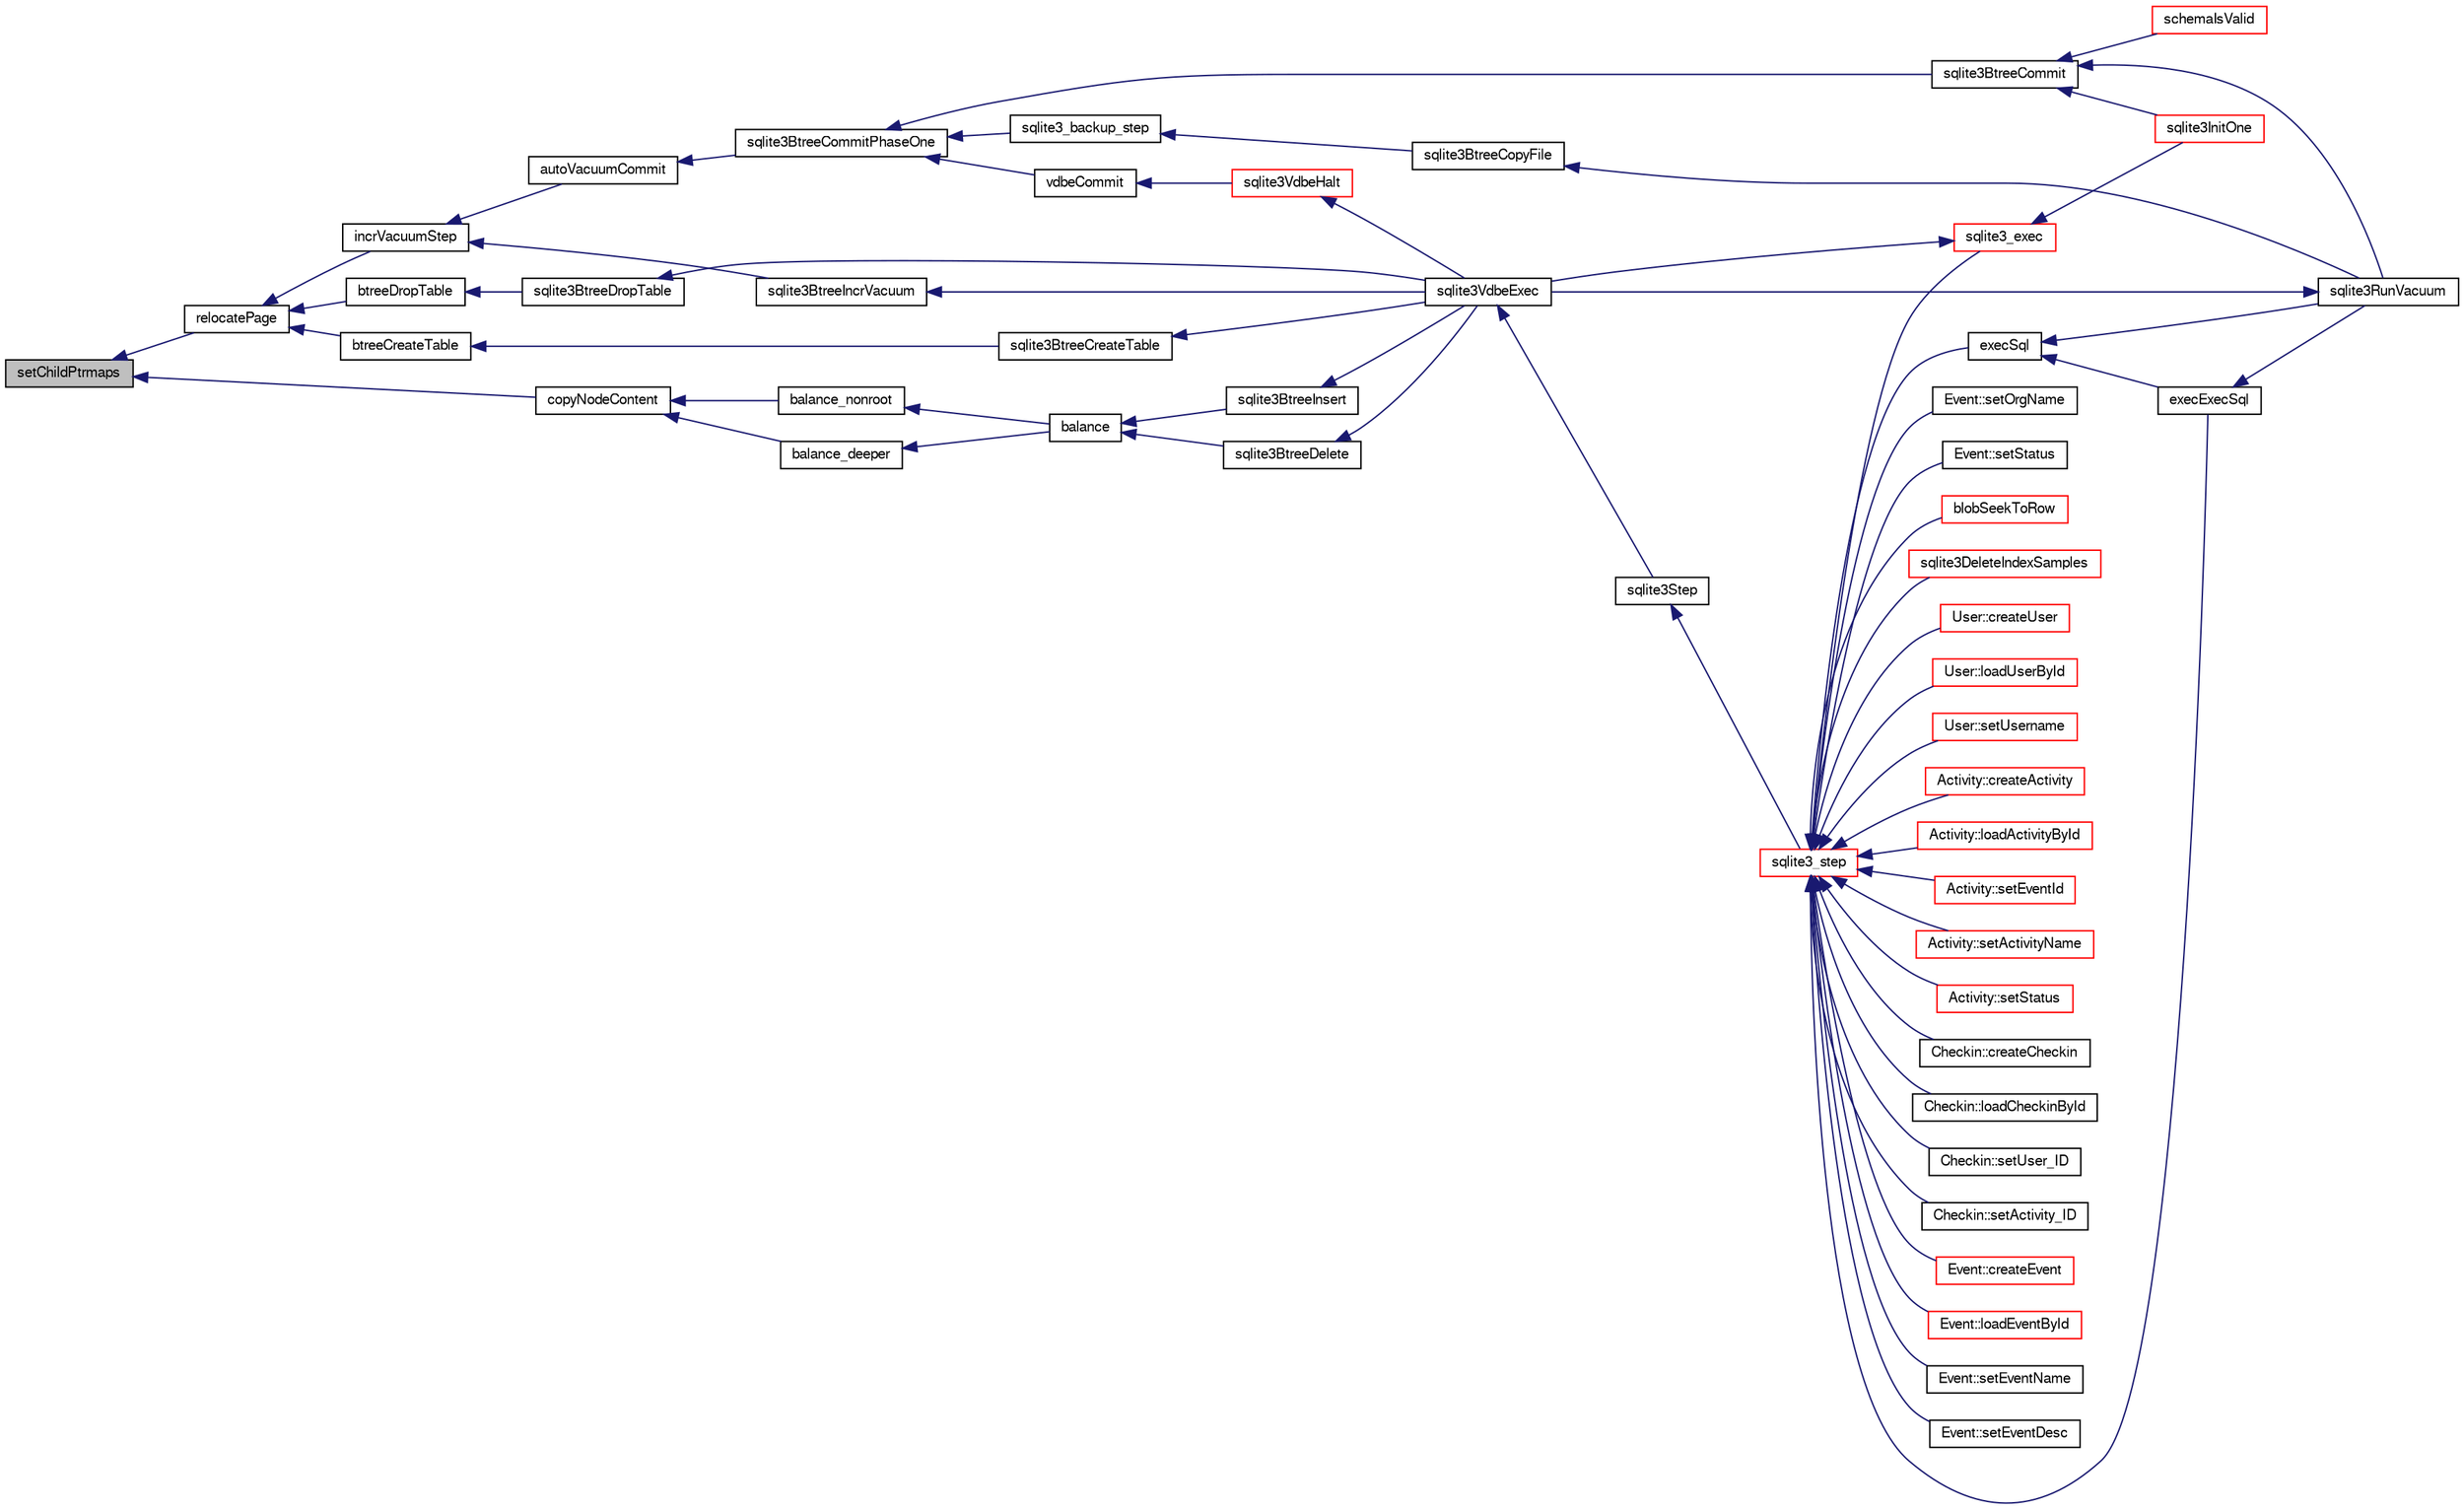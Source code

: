 digraph "setChildPtrmaps"
{
  edge [fontname="FreeSans",fontsize="10",labelfontname="FreeSans",labelfontsize="10"];
  node [fontname="FreeSans",fontsize="10",shape=record];
  rankdir="LR";
  Node290300 [label="setChildPtrmaps",height=0.2,width=0.4,color="black", fillcolor="grey75", style="filled", fontcolor="black"];
  Node290300 -> Node290301 [dir="back",color="midnightblue",fontsize="10",style="solid",fontname="FreeSans"];
  Node290301 [label="relocatePage",height=0.2,width=0.4,color="black", fillcolor="white", style="filled",URL="$sqlite3_8c.html#af8fb5934ff87b02845c89350c57fd2bc"];
  Node290301 -> Node290302 [dir="back",color="midnightblue",fontsize="10",style="solid",fontname="FreeSans"];
  Node290302 [label="incrVacuumStep",height=0.2,width=0.4,color="black", fillcolor="white", style="filled",URL="$sqlite3_8c.html#a68a85130a567f1700dc0907ec9227892"];
  Node290302 -> Node290303 [dir="back",color="midnightblue",fontsize="10",style="solid",fontname="FreeSans"];
  Node290303 [label="sqlite3BtreeIncrVacuum",height=0.2,width=0.4,color="black", fillcolor="white", style="filled",URL="$sqlite3_8c.html#a0b4c98acfd785fc6d5dc5c3237030318"];
  Node290303 -> Node290304 [dir="back",color="midnightblue",fontsize="10",style="solid",fontname="FreeSans"];
  Node290304 [label="sqlite3VdbeExec",height=0.2,width=0.4,color="black", fillcolor="white", style="filled",URL="$sqlite3_8c.html#a8ce40a614bdc56719c4d642b1e4dfb21"];
  Node290304 -> Node290305 [dir="back",color="midnightblue",fontsize="10",style="solid",fontname="FreeSans"];
  Node290305 [label="sqlite3Step",height=0.2,width=0.4,color="black", fillcolor="white", style="filled",URL="$sqlite3_8c.html#a3f2872e873e2758a4beedad1d5113554"];
  Node290305 -> Node290306 [dir="back",color="midnightblue",fontsize="10",style="solid",fontname="FreeSans"];
  Node290306 [label="sqlite3_step",height=0.2,width=0.4,color="red", fillcolor="white", style="filled",URL="$sqlite3_8h.html#ac1e491ce36b7471eb28387f7d3c74334"];
  Node290306 -> Node290307 [dir="back",color="midnightblue",fontsize="10",style="solid",fontname="FreeSans"];
  Node290307 [label="Activity::createActivity",height=0.2,width=0.4,color="red", fillcolor="white", style="filled",URL="$classActivity.html#a813cc5e52c14ab49b39014c134e3425b"];
  Node290306 -> Node290310 [dir="back",color="midnightblue",fontsize="10",style="solid",fontname="FreeSans"];
  Node290310 [label="Activity::loadActivityById",height=0.2,width=0.4,color="red", fillcolor="white", style="filled",URL="$classActivity.html#abe4ffb4f08a47212ebf9013259d9e7fd"];
  Node290306 -> Node290312 [dir="back",color="midnightblue",fontsize="10",style="solid",fontname="FreeSans"];
  Node290312 [label="Activity::setEventId",height=0.2,width=0.4,color="red", fillcolor="white", style="filled",URL="$classActivity.html#adb1d0fd0d08f473e068f0a4086bfa9ca"];
  Node290306 -> Node290313 [dir="back",color="midnightblue",fontsize="10",style="solid",fontname="FreeSans"];
  Node290313 [label="Activity::setActivityName",height=0.2,width=0.4,color="red", fillcolor="white", style="filled",URL="$classActivity.html#a62dc3737b33915a36086f9dd26d16a81"];
  Node290306 -> Node290314 [dir="back",color="midnightblue",fontsize="10",style="solid",fontname="FreeSans"];
  Node290314 [label="Activity::setStatus",height=0.2,width=0.4,color="red", fillcolor="white", style="filled",URL="$classActivity.html#af618135a7738f4d2a7ee147a8ef912ea"];
  Node290306 -> Node290315 [dir="back",color="midnightblue",fontsize="10",style="solid",fontname="FreeSans"];
  Node290315 [label="Checkin::createCheckin",height=0.2,width=0.4,color="black", fillcolor="white", style="filled",URL="$classCheckin.html#a4e40acdf7fff0e607f6de4f24f3a163c"];
  Node290306 -> Node290316 [dir="back",color="midnightblue",fontsize="10",style="solid",fontname="FreeSans"];
  Node290316 [label="Checkin::loadCheckinById",height=0.2,width=0.4,color="black", fillcolor="white", style="filled",URL="$classCheckin.html#a3461f70ea6c68475225f2a07f78a21e0"];
  Node290306 -> Node290317 [dir="back",color="midnightblue",fontsize="10",style="solid",fontname="FreeSans"];
  Node290317 [label="Checkin::setUser_ID",height=0.2,width=0.4,color="black", fillcolor="white", style="filled",URL="$classCheckin.html#a76ab640f4f912876dbebf183db5359c6"];
  Node290306 -> Node290318 [dir="back",color="midnightblue",fontsize="10",style="solid",fontname="FreeSans"];
  Node290318 [label="Checkin::setActivity_ID",height=0.2,width=0.4,color="black", fillcolor="white", style="filled",URL="$classCheckin.html#ab2ff3ec2604ec73a42af25874a00b232"];
  Node290306 -> Node290319 [dir="back",color="midnightblue",fontsize="10",style="solid",fontname="FreeSans"];
  Node290319 [label="Event::createEvent",height=0.2,width=0.4,color="red", fillcolor="white", style="filled",URL="$classEvent.html#a77adb9f4a46ffb32c2d931f0691f5903"];
  Node290306 -> Node290320 [dir="back",color="midnightblue",fontsize="10",style="solid",fontname="FreeSans"];
  Node290320 [label="Event::loadEventById",height=0.2,width=0.4,color="red", fillcolor="white", style="filled",URL="$classEvent.html#afa66cea33f722dbeecb69cc98fdea055"];
  Node290306 -> Node290321 [dir="back",color="midnightblue",fontsize="10",style="solid",fontname="FreeSans"];
  Node290321 [label="Event::setEventName",height=0.2,width=0.4,color="black", fillcolor="white", style="filled",URL="$classEvent.html#a10596b6ca077df05184e30d62b08729d"];
  Node290306 -> Node290322 [dir="back",color="midnightblue",fontsize="10",style="solid",fontname="FreeSans"];
  Node290322 [label="Event::setEventDesc",height=0.2,width=0.4,color="black", fillcolor="white", style="filled",URL="$classEvent.html#ae36b8377dcae792f1c5c4726024c981b"];
  Node290306 -> Node290323 [dir="back",color="midnightblue",fontsize="10",style="solid",fontname="FreeSans"];
  Node290323 [label="Event::setOrgName",height=0.2,width=0.4,color="black", fillcolor="white", style="filled",URL="$classEvent.html#a19aac0f776bd764563a54977656cf680"];
  Node290306 -> Node290324 [dir="back",color="midnightblue",fontsize="10",style="solid",fontname="FreeSans"];
  Node290324 [label="Event::setStatus",height=0.2,width=0.4,color="black", fillcolor="white", style="filled",URL="$classEvent.html#ab0a6b9285af0f4172eb841e2b80f8972"];
  Node290306 -> Node290325 [dir="back",color="midnightblue",fontsize="10",style="solid",fontname="FreeSans"];
  Node290325 [label="blobSeekToRow",height=0.2,width=0.4,color="red", fillcolor="white", style="filled",URL="$sqlite3_8c.html#afff57e13332b98c8a44a7cebe38962ab"];
  Node290306 -> Node290328 [dir="back",color="midnightblue",fontsize="10",style="solid",fontname="FreeSans"];
  Node290328 [label="sqlite3DeleteIndexSamples",height=0.2,width=0.4,color="red", fillcolor="white", style="filled",URL="$sqlite3_8c.html#aaeda0302fbf61397ec009f65bed047ef"];
  Node290306 -> Node290497 [dir="back",color="midnightblue",fontsize="10",style="solid",fontname="FreeSans"];
  Node290497 [label="sqlite3_exec",height=0.2,width=0.4,color="red", fillcolor="white", style="filled",URL="$sqlite3_8h.html#a97487ec8150e0bcc8fa392ab8f0e24db"];
  Node290497 -> Node290304 [dir="back",color="midnightblue",fontsize="10",style="solid",fontname="FreeSans"];
  Node290497 -> Node290330 [dir="back",color="midnightblue",fontsize="10",style="solid",fontname="FreeSans"];
  Node290330 [label="sqlite3InitOne",height=0.2,width=0.4,color="red", fillcolor="white", style="filled",URL="$sqlite3_8c.html#ac4318b25df65269906b0379251fe9b85"];
  Node290306 -> Node290488 [dir="back",color="midnightblue",fontsize="10",style="solid",fontname="FreeSans"];
  Node290488 [label="execSql",height=0.2,width=0.4,color="black", fillcolor="white", style="filled",URL="$sqlite3_8c.html#a7d16651b98a110662f4c265eff0246cb"];
  Node290488 -> Node290489 [dir="back",color="midnightblue",fontsize="10",style="solid",fontname="FreeSans"];
  Node290489 [label="execExecSql",height=0.2,width=0.4,color="black", fillcolor="white", style="filled",URL="$sqlite3_8c.html#ac1be09a6c047f21133d16378d301e0d4"];
  Node290489 -> Node290490 [dir="back",color="midnightblue",fontsize="10",style="solid",fontname="FreeSans"];
  Node290490 [label="sqlite3RunVacuum",height=0.2,width=0.4,color="black", fillcolor="white", style="filled",URL="$sqlite3_8c.html#a5e83ddc7b3e7e8e79ad5d1fc92de1d2f"];
  Node290490 -> Node290304 [dir="back",color="midnightblue",fontsize="10",style="solid",fontname="FreeSans"];
  Node290488 -> Node290490 [dir="back",color="midnightblue",fontsize="10",style="solid",fontname="FreeSans"];
  Node290306 -> Node290489 [dir="back",color="midnightblue",fontsize="10",style="solid",fontname="FreeSans"];
  Node290306 -> Node290491 [dir="back",color="midnightblue",fontsize="10",style="solid",fontname="FreeSans"];
  Node290491 [label="User::createUser",height=0.2,width=0.4,color="red", fillcolor="white", style="filled",URL="$classUser.html#a22ed673939e8cc0a136130b809bba513"];
  Node290306 -> Node290492 [dir="back",color="midnightblue",fontsize="10",style="solid",fontname="FreeSans"];
  Node290492 [label="User::loadUserById",height=0.2,width=0.4,color="red", fillcolor="white", style="filled",URL="$classUser.html#a863377665b7fb83c5547dcf9727f5092"];
  Node290306 -> Node290493 [dir="back",color="midnightblue",fontsize="10",style="solid",fontname="FreeSans"];
  Node290493 [label="User::setUsername",height=0.2,width=0.4,color="red", fillcolor="white", style="filled",URL="$classUser.html#aa0497022a136cb78de785b0a39ae60b1"];
  Node290302 -> Node290565 [dir="back",color="midnightblue",fontsize="10",style="solid",fontname="FreeSans"];
  Node290565 [label="autoVacuumCommit",height=0.2,width=0.4,color="black", fillcolor="white", style="filled",URL="$sqlite3_8c.html#a809d22c6311135ae3048adf41febaef0"];
  Node290565 -> Node290566 [dir="back",color="midnightblue",fontsize="10",style="solid",fontname="FreeSans"];
  Node290566 [label="sqlite3BtreeCommitPhaseOne",height=0.2,width=0.4,color="black", fillcolor="white", style="filled",URL="$sqlite3_8c.html#ae266cba101e64ad99a166f237532e262"];
  Node290566 -> Node290567 [dir="back",color="midnightblue",fontsize="10",style="solid",fontname="FreeSans"];
  Node290567 [label="sqlite3BtreeCommit",height=0.2,width=0.4,color="black", fillcolor="white", style="filled",URL="$sqlite3_8c.html#a8e56ab314556935f9f73080147d26419"];
  Node290567 -> Node290330 [dir="back",color="midnightblue",fontsize="10",style="solid",fontname="FreeSans"];
  Node290567 -> Node290515 [dir="back",color="midnightblue",fontsize="10",style="solid",fontname="FreeSans"];
  Node290515 [label="schemaIsValid",height=0.2,width=0.4,color="red", fillcolor="white", style="filled",URL="$sqlite3_8c.html#a7c466fe28e7ca6f46b8bf72c46d9738d"];
  Node290567 -> Node290490 [dir="back",color="midnightblue",fontsize="10",style="solid",fontname="FreeSans"];
  Node290566 -> Node290517 [dir="back",color="midnightblue",fontsize="10",style="solid",fontname="FreeSans"];
  Node290517 [label="sqlite3_backup_step",height=0.2,width=0.4,color="black", fillcolor="white", style="filled",URL="$sqlite3_8h.html#a1699b75e98d082eebc465a9e64c35269"];
  Node290517 -> Node290518 [dir="back",color="midnightblue",fontsize="10",style="solid",fontname="FreeSans"];
  Node290518 [label="sqlite3BtreeCopyFile",height=0.2,width=0.4,color="black", fillcolor="white", style="filled",URL="$sqlite3_8c.html#a4d9e19a79f0d5c1dfcef0bd137ae83f9"];
  Node290518 -> Node290490 [dir="back",color="midnightblue",fontsize="10",style="solid",fontname="FreeSans"];
  Node290566 -> Node290568 [dir="back",color="midnightblue",fontsize="10",style="solid",fontname="FreeSans"];
  Node290568 [label="vdbeCommit",height=0.2,width=0.4,color="black", fillcolor="white", style="filled",URL="$sqlite3_8c.html#a5d7f1e0625451b987728f600cfe1b92d"];
  Node290568 -> Node290523 [dir="back",color="midnightblue",fontsize="10",style="solid",fontname="FreeSans"];
  Node290523 [label="sqlite3VdbeHalt",height=0.2,width=0.4,color="red", fillcolor="white", style="filled",URL="$sqlite3_8c.html#a8d1d99703d999190fbc35ecc981cb709"];
  Node290523 -> Node290304 [dir="back",color="midnightblue",fontsize="10",style="solid",fontname="FreeSans"];
  Node290301 -> Node290569 [dir="back",color="midnightblue",fontsize="10",style="solid",fontname="FreeSans"];
  Node290569 [label="btreeCreateTable",height=0.2,width=0.4,color="black", fillcolor="white", style="filled",URL="$sqlite3_8c.html#a48e09eaac366a6b585edd02553872954"];
  Node290569 -> Node290570 [dir="back",color="midnightblue",fontsize="10",style="solid",fontname="FreeSans"];
  Node290570 [label="sqlite3BtreeCreateTable",height=0.2,width=0.4,color="black", fillcolor="white", style="filled",URL="$sqlite3_8c.html#a1a9ef91a0faff12254ec3f58cade3291"];
  Node290570 -> Node290304 [dir="back",color="midnightblue",fontsize="10",style="solid",fontname="FreeSans"];
  Node290301 -> Node290571 [dir="back",color="midnightblue",fontsize="10",style="solid",fontname="FreeSans"];
  Node290571 [label="btreeDropTable",height=0.2,width=0.4,color="black", fillcolor="white", style="filled",URL="$sqlite3_8c.html#abba4061ea34842db278e91f537d2c2ff"];
  Node290571 -> Node290572 [dir="back",color="midnightblue",fontsize="10",style="solid",fontname="FreeSans"];
  Node290572 [label="sqlite3BtreeDropTable",height=0.2,width=0.4,color="black", fillcolor="white", style="filled",URL="$sqlite3_8c.html#a7b9a218bc08d8acfc94b74ea5c47eaa8"];
  Node290572 -> Node290304 [dir="back",color="midnightblue",fontsize="10",style="solid",fontname="FreeSans"];
  Node290300 -> Node290573 [dir="back",color="midnightblue",fontsize="10",style="solid",fontname="FreeSans"];
  Node290573 [label="copyNodeContent",height=0.2,width=0.4,color="black", fillcolor="white", style="filled",URL="$sqlite3_8c.html#ad73085375c8b00ebc87bc75dba37ca7b"];
  Node290573 -> Node290574 [dir="back",color="midnightblue",fontsize="10",style="solid",fontname="FreeSans"];
  Node290574 [label="balance_nonroot",height=0.2,width=0.4,color="black", fillcolor="white", style="filled",URL="$sqlite3_8c.html#a513ba5c0beb3462a4b60064469f1539d"];
  Node290574 -> Node290575 [dir="back",color="midnightblue",fontsize="10",style="solid",fontname="FreeSans"];
  Node290575 [label="balance",height=0.2,width=0.4,color="black", fillcolor="white", style="filled",URL="$sqlite3_8c.html#a173f7c872fb68ccd3a20440d640b66c7"];
  Node290575 -> Node290576 [dir="back",color="midnightblue",fontsize="10",style="solid",fontname="FreeSans"];
  Node290576 [label="sqlite3BtreeInsert",height=0.2,width=0.4,color="black", fillcolor="white", style="filled",URL="$sqlite3_8c.html#aa6c6b68ed28d38984e5fa329794d7f02"];
  Node290576 -> Node290304 [dir="back",color="midnightblue",fontsize="10",style="solid",fontname="FreeSans"];
  Node290575 -> Node290577 [dir="back",color="midnightblue",fontsize="10",style="solid",fontname="FreeSans"];
  Node290577 [label="sqlite3BtreeDelete",height=0.2,width=0.4,color="black", fillcolor="white", style="filled",URL="$sqlite3_8c.html#a65c40cd7ec987dbd25392a180f388fe7"];
  Node290577 -> Node290304 [dir="back",color="midnightblue",fontsize="10",style="solid",fontname="FreeSans"];
  Node290573 -> Node290578 [dir="back",color="midnightblue",fontsize="10",style="solid",fontname="FreeSans"];
  Node290578 [label="balance_deeper",height=0.2,width=0.4,color="black", fillcolor="white", style="filled",URL="$sqlite3_8c.html#af8eafba12a6ebc987cf6ae89f4cce1a8"];
  Node290578 -> Node290575 [dir="back",color="midnightblue",fontsize="10",style="solid",fontname="FreeSans"];
}
